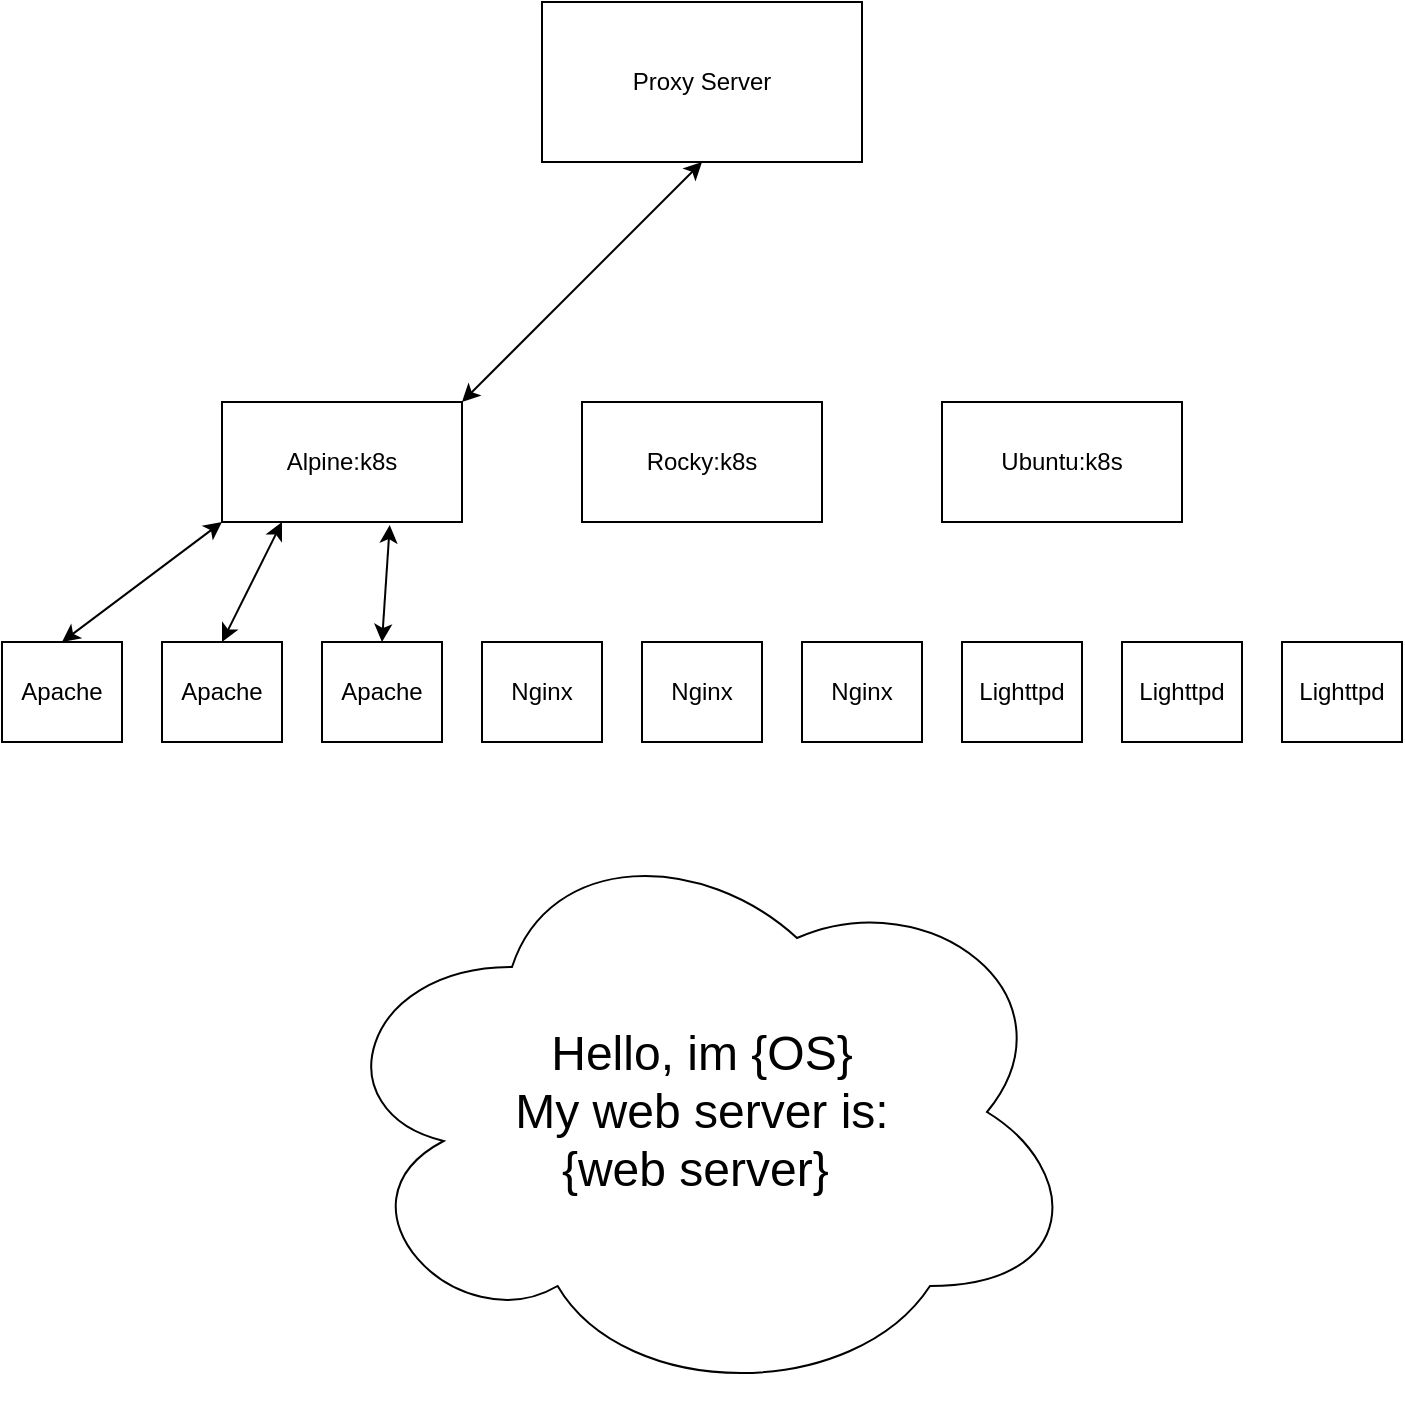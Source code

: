 <mxfile version="24.0.7" type="google">
  <diagram name="Page-1" id="MhqQLZqeHDJVzLrUgXNr">
    <mxGraphModel grid="1" page="1" gridSize="10" guides="1" tooltips="1" connect="1" arrows="1" fold="1" pageScale="1" pageWidth="850" pageHeight="1100" math="0" shadow="0">
      <root>
        <mxCell id="0" />
        <mxCell id="1" parent="0" />
        <mxCell id="c-4hdjWBJge9S7SUYtmN-1" value="" style="rounded=0;whiteSpace=wrap;html=1;" vertex="1" parent="1">
          <mxGeometry x="330" y="170" width="160" height="80" as="geometry" />
        </mxCell>
        <mxCell id="c-4hdjWBJge9S7SUYtmN-2" value="" style="rounded=0;whiteSpace=wrap;html=1;" vertex="1" parent="1">
          <mxGeometry x="170" y="370" width="120" height="60" as="geometry" />
        </mxCell>
        <mxCell id="c-4hdjWBJge9S7SUYtmN-3" value="" style="rounded=0;whiteSpace=wrap;html=1;" vertex="1" parent="1">
          <mxGeometry x="350" y="370" width="120" height="60" as="geometry" />
        </mxCell>
        <mxCell id="c-4hdjWBJge9S7SUYtmN-4" value="" style="rounded=0;whiteSpace=wrap;html=1;" vertex="1" parent="1">
          <mxGeometry x="530" y="370" width="120" height="60" as="geometry" />
        </mxCell>
        <mxCell id="c-4hdjWBJge9S7SUYtmN-5" value="" style="endArrow=classic;startArrow=classic;html=1;rounded=0;entryX=0.5;entryY=1;entryDx=0;entryDy=0;exitX=1;exitY=0;exitDx=0;exitDy=0;" edge="1" parent="1" source="c-4hdjWBJge9S7SUYtmN-2" target="c-4hdjWBJge9S7SUYtmN-1">
          <mxGeometry width="50" height="50" relative="1" as="geometry">
            <mxPoint x="370" y="340" as="sourcePoint" />
            <mxPoint x="420" y="290" as="targetPoint" />
          </mxGeometry>
        </mxCell>
        <mxCell id="c-4hdjWBJge9S7SUYtmN-6" value="Proxy Server" style="text;html=1;align=center;verticalAlign=middle;whiteSpace=wrap;rounded=0;" vertex="1" parent="1">
          <mxGeometry x="365" y="195" width="90" height="30" as="geometry" />
        </mxCell>
        <mxCell id="c-4hdjWBJge9S7SUYtmN-7" value="Alpine:k8s" style="text;html=1;align=center;verticalAlign=middle;whiteSpace=wrap;rounded=0;" vertex="1" parent="1">
          <mxGeometry x="200" y="385" width="60" height="30" as="geometry" />
        </mxCell>
        <mxCell id="c-4hdjWBJge9S7SUYtmN-8" value="Rocky:k8s" style="text;html=1;align=center;verticalAlign=middle;whiteSpace=wrap;rounded=0;" vertex="1" parent="1">
          <mxGeometry x="380" y="385" width="60" height="30" as="geometry" />
        </mxCell>
        <mxCell id="c-4hdjWBJge9S7SUYtmN-9" value="Ubuntu:k8s" style="text;html=1;align=center;verticalAlign=middle;whiteSpace=wrap;rounded=0;" vertex="1" parent="1">
          <mxGeometry x="560" y="385" width="60" height="30" as="geometry" />
        </mxCell>
        <mxCell id="c-4hdjWBJge9S7SUYtmN-10" value="" style="rounded=0;whiteSpace=wrap;html=1;" vertex="1" parent="1">
          <mxGeometry x="60" y="490" width="60" height="50" as="geometry" />
        </mxCell>
        <mxCell id="c-4hdjWBJge9S7SUYtmN-11" value="" style="rounded=0;whiteSpace=wrap;html=1;" vertex="1" parent="1">
          <mxGeometry x="140" y="490" width="60" height="50" as="geometry" />
        </mxCell>
        <mxCell id="c-4hdjWBJge9S7SUYtmN-12" value="" style="rounded=0;whiteSpace=wrap;html=1;" vertex="1" parent="1">
          <mxGeometry x="220" y="490" width="60" height="50" as="geometry" />
        </mxCell>
        <mxCell id="c-4hdjWBJge9S7SUYtmN-14" value="" style="rounded=0;whiteSpace=wrap;html=1;" vertex="1" parent="1">
          <mxGeometry x="300" y="490" width="60" height="50" as="geometry" />
        </mxCell>
        <mxCell id="c-4hdjWBJge9S7SUYtmN-15" value="" style="rounded=0;whiteSpace=wrap;html=1;" vertex="1" parent="1">
          <mxGeometry x="380" y="490" width="60" height="50" as="geometry" />
        </mxCell>
        <mxCell id="c-4hdjWBJge9S7SUYtmN-16" value="" style="rounded=0;whiteSpace=wrap;html=1;" vertex="1" parent="1">
          <mxGeometry x="460" y="490" width="60" height="50" as="geometry" />
        </mxCell>
        <mxCell id="c-4hdjWBJge9S7SUYtmN-17" value="" style="rounded=0;whiteSpace=wrap;html=1;" vertex="1" parent="1">
          <mxGeometry x="540" y="490" width="60" height="50" as="geometry" />
        </mxCell>
        <mxCell id="c-4hdjWBJge9S7SUYtmN-18" value="" style="rounded=0;whiteSpace=wrap;html=1;" vertex="1" parent="1">
          <mxGeometry x="620" y="490" width="60" height="50" as="geometry" />
        </mxCell>
        <mxCell id="c-4hdjWBJge9S7SUYtmN-19" value="" style="rounded=0;whiteSpace=wrap;html=1;" vertex="1" parent="1">
          <mxGeometry x="700" y="490" width="60" height="50" as="geometry" />
        </mxCell>
        <mxCell id="c-4hdjWBJge9S7SUYtmN-20" value="Apache" style="text;html=1;align=center;verticalAlign=middle;whiteSpace=wrap;rounded=0;" vertex="1" parent="1">
          <mxGeometry x="220" y="500" width="60" height="30" as="geometry" />
        </mxCell>
        <mxCell id="c-4hdjWBJge9S7SUYtmN-21" value="Apache" style="text;html=1;align=center;verticalAlign=middle;whiteSpace=wrap;rounded=0;" vertex="1" parent="1">
          <mxGeometry x="140" y="500" width="60" height="30" as="geometry" />
        </mxCell>
        <mxCell id="c-4hdjWBJge9S7SUYtmN-22" value="Apache" style="text;html=1;align=center;verticalAlign=middle;whiteSpace=wrap;rounded=0;" vertex="1" parent="1">
          <mxGeometry x="60" y="500" width="60" height="30" as="geometry" />
        </mxCell>
        <mxCell id="c-4hdjWBJge9S7SUYtmN-23" value="Nginx" style="text;html=1;align=center;verticalAlign=middle;whiteSpace=wrap;rounded=0;" vertex="1" parent="1">
          <mxGeometry x="300" y="500" width="60" height="30" as="geometry" />
        </mxCell>
        <mxCell id="c-4hdjWBJge9S7SUYtmN-24" value="Nginx" style="text;html=1;align=center;verticalAlign=middle;whiteSpace=wrap;rounded=0;" vertex="1" parent="1">
          <mxGeometry x="380" y="500" width="60" height="30" as="geometry" />
        </mxCell>
        <mxCell id="c-4hdjWBJge9S7SUYtmN-25" value="Nginx" style="text;html=1;align=center;verticalAlign=middle;whiteSpace=wrap;rounded=0;" vertex="1" parent="1">
          <mxGeometry x="460" y="500" width="60" height="30" as="geometry" />
        </mxCell>
        <mxCell id="c-4hdjWBJge9S7SUYtmN-26" value="Lighttpd" style="text;html=1;align=center;verticalAlign=middle;whiteSpace=wrap;rounded=0;" vertex="1" parent="1">
          <mxGeometry x="540" y="500" width="60" height="30" as="geometry" />
        </mxCell>
        <mxCell id="c-4hdjWBJge9S7SUYtmN-27" value="Lighttpd" style="text;html=1;align=center;verticalAlign=middle;whiteSpace=wrap;rounded=0;" vertex="1" parent="1">
          <mxGeometry x="620" y="500" width="60" height="30" as="geometry" />
        </mxCell>
        <mxCell id="c-4hdjWBJge9S7SUYtmN-28" value="Lighttpd" style="text;html=1;align=center;verticalAlign=middle;whiteSpace=wrap;rounded=0;" vertex="1" parent="1">
          <mxGeometry x="700" y="500" width="60" height="30" as="geometry" />
        </mxCell>
        <mxCell id="c-4hdjWBJge9S7SUYtmN-29" value="" style="endArrow=classic;startArrow=classic;html=1;rounded=0;entryX=0.699;entryY=1.026;entryDx=0;entryDy=0;entryPerimeter=0;exitX=0.5;exitY=0;exitDx=0;exitDy=0;" edge="1" parent="1" source="c-4hdjWBJge9S7SUYtmN-12" target="c-4hdjWBJge9S7SUYtmN-2">
          <mxGeometry width="50" height="50" relative="1" as="geometry">
            <mxPoint x="380" y="410" as="sourcePoint" />
            <mxPoint x="430" y="360" as="targetPoint" />
          </mxGeometry>
        </mxCell>
        <mxCell id="c-4hdjWBJge9S7SUYtmN-30" value="" style="endArrow=classic;startArrow=classic;html=1;rounded=0;entryX=0.699;entryY=1.026;entryDx=0;entryDy=0;entryPerimeter=0;exitX=0.5;exitY=0;exitDx=0;exitDy=0;" edge="1" parent="1" source="c-4hdjWBJge9S7SUYtmN-11">
          <mxGeometry width="50" height="50" relative="1" as="geometry">
            <mxPoint x="196" y="488" as="sourcePoint" />
            <mxPoint x="200" y="430" as="targetPoint" />
          </mxGeometry>
        </mxCell>
        <mxCell id="c-4hdjWBJge9S7SUYtmN-31" value="" style="endArrow=classic;startArrow=classic;html=1;rounded=0;entryX=0;entryY=1;entryDx=0;entryDy=0;exitX=0.5;exitY=0;exitDx=0;exitDy=0;" edge="1" parent="1" source="c-4hdjWBJge9S7SUYtmN-10" target="c-4hdjWBJge9S7SUYtmN-2">
          <mxGeometry width="50" height="50" relative="1" as="geometry">
            <mxPoint x="270" y="510" as="sourcePoint" />
            <mxPoint x="274" y="452" as="targetPoint" />
          </mxGeometry>
        </mxCell>
        <mxCell id="c-4hdjWBJge9S7SUYtmN-33" value="" style="ellipse;shape=cloud;whiteSpace=wrap;html=1;" vertex="1" parent="1">
          <mxGeometry x="220" y="580" width="380" height="290" as="geometry" />
        </mxCell>
        <mxCell id="c-4hdjWBJge9S7SUYtmN-34" value="&lt;font style=&quot;font-size: 24px;&quot;&gt;Hello, im {OS}&lt;/font&gt;&lt;div&gt;&lt;font style=&quot;font-size: 24px;&quot;&gt;My web server is:&lt;/font&gt;&lt;/div&gt;&lt;div&gt;&lt;font style=&quot;font-size: 24px;&quot;&gt;{web server}&amp;nbsp;&lt;/font&gt;&lt;/div&gt;" style="text;html=1;align=center;verticalAlign=middle;whiteSpace=wrap;rounded=0;" vertex="1" parent="1">
          <mxGeometry x="260" y="670" width="300" height="110" as="geometry" />
        </mxCell>
      </root>
    </mxGraphModel>
  </diagram>
</mxfile>
